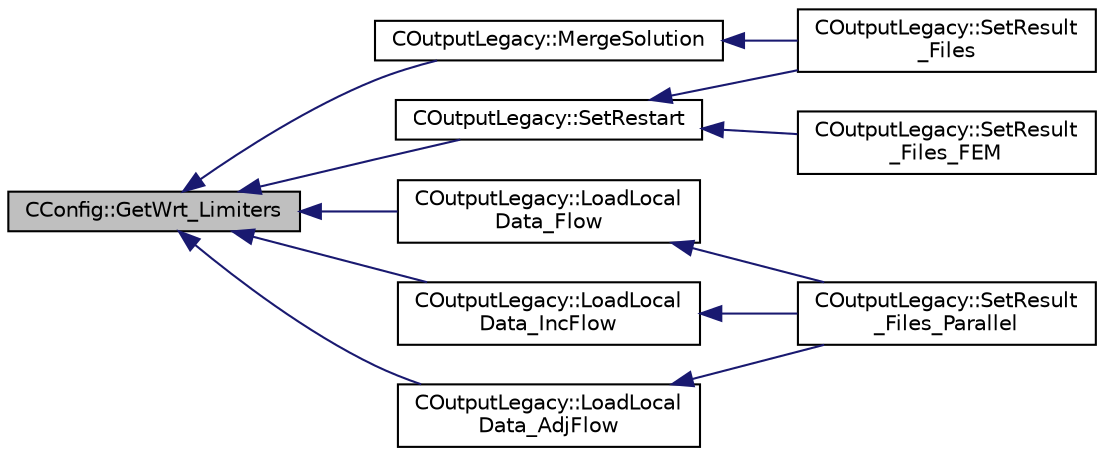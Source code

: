 digraph "CConfig::GetWrt_Limiters"
{
  edge [fontname="Helvetica",fontsize="10",labelfontname="Helvetica",labelfontsize="10"];
  node [fontname="Helvetica",fontsize="10",shape=record];
  rankdir="LR";
  Node13829 [label="CConfig::GetWrt_Limiters",height=0.2,width=0.4,color="black", fillcolor="grey75", style="filled", fontcolor="black"];
  Node13829 -> Node13830 [dir="back",color="midnightblue",fontsize="10",style="solid",fontname="Helvetica"];
  Node13830 [label="COutputLegacy::MergeSolution",height=0.2,width=0.4,color="black", fillcolor="white", style="filled",URL="$class_c_output_legacy.html#af30cc9d6a1d32da2af7043901a5914cf",tooltip="Merge the solution into a data structure used for output file writing. "];
  Node13830 -> Node13831 [dir="back",color="midnightblue",fontsize="10",style="solid",fontname="Helvetica"];
  Node13831 [label="COutputLegacy::SetResult\l_Files",height=0.2,width=0.4,color="black", fillcolor="white", style="filled",URL="$class_c_output_legacy.html#aa817439538e8cf82f82acbfa0bf7e735",tooltip="Writes and organizes the all the output files, except the history one, for serial computations..."];
  Node13829 -> Node13832 [dir="back",color="midnightblue",fontsize="10",style="solid",fontname="Helvetica"];
  Node13832 [label="COutputLegacy::SetRestart",height=0.2,width=0.4,color="black", fillcolor="white", style="filled",URL="$class_c_output_legacy.html#adadfc4d06c13f5fa3d6c9e21688329f4",tooltip="Write a native SU2 restart file. "];
  Node13832 -> Node13831 [dir="back",color="midnightblue",fontsize="10",style="solid",fontname="Helvetica"];
  Node13832 -> Node13833 [dir="back",color="midnightblue",fontsize="10",style="solid",fontname="Helvetica"];
  Node13833 [label="COutputLegacy::SetResult\l_Files_FEM",height=0.2,width=0.4,color="black", fillcolor="white", style="filled",URL="$class_c_output_legacy.html#a25b90eb5e2bd0f05f92a89f0768f2181",tooltip="Writes and organizes the all the output files, except the history one, for serial computations with t..."];
  Node13829 -> Node13834 [dir="back",color="midnightblue",fontsize="10",style="solid",fontname="Helvetica"];
  Node13834 [label="COutputLegacy::LoadLocal\lData_Flow",height=0.2,width=0.4,color="black", fillcolor="white", style="filled",URL="$class_c_output_legacy.html#a83e5de863b29fe3a222074d93d696d57",tooltip="Load the desired solution data into a structure used for parallel reordering and output file writing ..."];
  Node13834 -> Node13835 [dir="back",color="midnightblue",fontsize="10",style="solid",fontname="Helvetica"];
  Node13835 [label="COutputLegacy::SetResult\l_Files_Parallel",height=0.2,width=0.4,color="black", fillcolor="white", style="filled",URL="$class_c_output_legacy.html#a9e7832982d8237df4df455b027fd203b",tooltip="Writes and organizes the all the output files, except the history one, for parallel computations..."];
  Node13829 -> Node13836 [dir="back",color="midnightblue",fontsize="10",style="solid",fontname="Helvetica"];
  Node13836 [label="COutputLegacy::LoadLocal\lData_IncFlow",height=0.2,width=0.4,color="black", fillcolor="white", style="filled",URL="$class_c_output_legacy.html#a2d955089c8894a2eb795970f06e7900d",tooltip="Load the desired solution data into a structure used for parallel reordering and output file writing ..."];
  Node13836 -> Node13835 [dir="back",color="midnightblue",fontsize="10",style="solid",fontname="Helvetica"];
  Node13829 -> Node13837 [dir="back",color="midnightblue",fontsize="10",style="solid",fontname="Helvetica"];
  Node13837 [label="COutputLegacy::LoadLocal\lData_AdjFlow",height=0.2,width=0.4,color="black", fillcolor="white", style="filled",URL="$class_c_output_legacy.html#a37180b5adabfb37cdc540e99cd43e347",tooltip="Load the desired solution data into a structure used for parallel reordering and output file writing ..."];
  Node13837 -> Node13835 [dir="back",color="midnightblue",fontsize="10",style="solid",fontname="Helvetica"];
}
